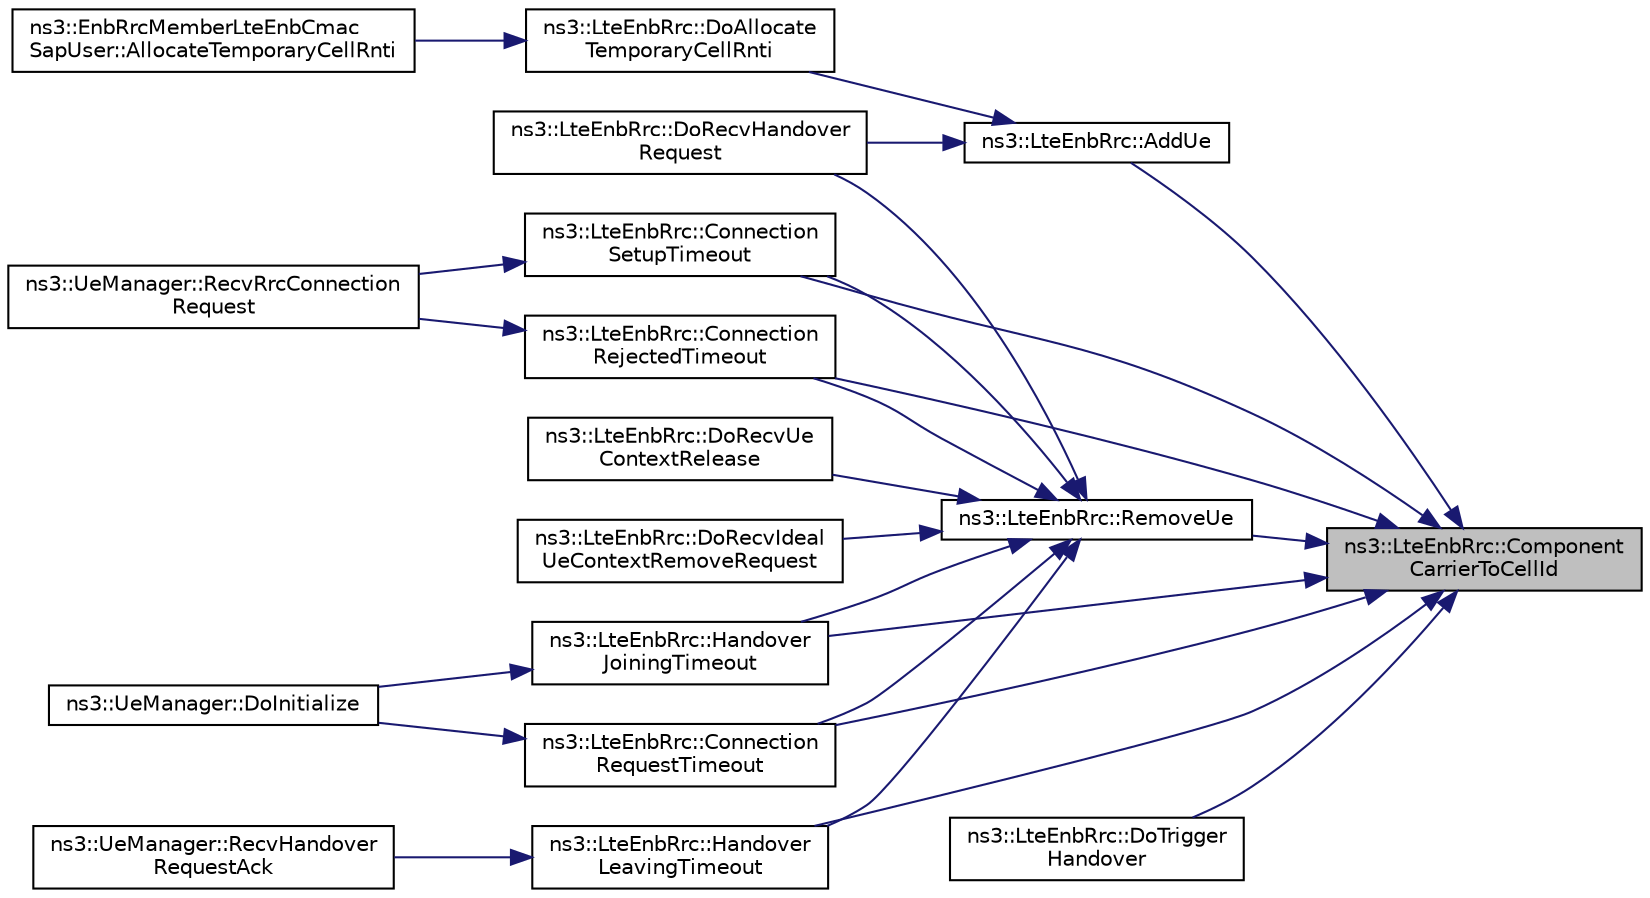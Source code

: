 digraph "ns3::LteEnbRrc::ComponentCarrierToCellId"
{
 // LATEX_PDF_SIZE
  edge [fontname="Helvetica",fontsize="10",labelfontname="Helvetica",labelfontsize="10"];
  node [fontname="Helvetica",fontsize="10",shape=record];
  rankdir="RL";
  Node1 [label="ns3::LteEnbRrc::Component\lCarrierToCellId",height=0.2,width=0.4,color="black", fillcolor="grey75", style="filled", fontcolor="black",tooltip="convert the component carrier id to cell id"];
  Node1 -> Node2 [dir="back",color="midnightblue",fontsize="10",style="solid",fontname="Helvetica"];
  Node2 [label="ns3::LteEnbRrc::AddUe",height=0.2,width=0.4,color="black", fillcolor="white", style="filled",URL="$classns3_1_1_lte_enb_rrc.html#a524c7c09828bc1c66cd39de54001dd01",tooltip="Allocate a new RNTI for a new UE."];
  Node2 -> Node3 [dir="back",color="midnightblue",fontsize="10",style="solid",fontname="Helvetica"];
  Node3 [label="ns3::LteEnbRrc::DoAllocate\lTemporaryCellRnti",height=0.2,width=0.4,color="black", fillcolor="white", style="filled",URL="$classns3_1_1_lte_enb_rrc.html#adc904dd5bf00926b962d7cde4ce114d1",tooltip="Allocate temporary cell RNTI function."];
  Node3 -> Node4 [dir="back",color="midnightblue",fontsize="10",style="solid",fontname="Helvetica"];
  Node4 [label="ns3::EnbRrcMemberLteEnbCmac\lSapUser::AllocateTemporaryCellRnti",height=0.2,width=0.4,color="black", fillcolor="white", style="filled",URL="$classns3_1_1_enb_rrc_member_lte_enb_cmac_sap_user.html#a1351a4b6fc3e5efc4b5a6b3c4d2e7dd3",tooltip="request the allocation of a Temporary C-RNTI"];
  Node2 -> Node5 [dir="back",color="midnightblue",fontsize="10",style="solid",fontname="Helvetica"];
  Node5 [label="ns3::LteEnbRrc::DoRecvHandover\lRequest",height=0.2,width=0.4,color="black", fillcolor="white", style="filled",URL="$classns3_1_1_lte_enb_rrc.html#a26c697a526a9538f8778481f7cf08906",tooltip="Receive handover request function."];
  Node1 -> Node6 [dir="back",color="midnightblue",fontsize="10",style="solid",fontname="Helvetica"];
  Node6 [label="ns3::LteEnbRrc::Connection\lRejectedTimeout",height=0.2,width=0.4,color="black", fillcolor="white", style="filled",URL="$classns3_1_1_lte_enb_rrc.html#accc2939d256646bf19abd915f13c0d68",tooltip="Method triggered a while after sending RRC Connection Rejected."];
  Node6 -> Node7 [dir="back",color="midnightblue",fontsize="10",style="solid",fontname="Helvetica"];
  Node7 [label="ns3::UeManager::RecvRrcConnection\lRequest",height=0.2,width=0.4,color="black", fillcolor="white", style="filled",URL="$classns3_1_1_ue_manager.html#af0959818ae542240ccf1caa2b3da19ab",tooltip="Implement the LteEnbRrcSapProvider::RecvRrcConnectionRequest interface."];
  Node1 -> Node8 [dir="back",color="midnightblue",fontsize="10",style="solid",fontname="Helvetica"];
  Node8 [label="ns3::LteEnbRrc::Connection\lRequestTimeout",height=0.2,width=0.4,color="black", fillcolor="white", style="filled",URL="$classns3_1_1_lte_enb_rrc.html#ad7992d8a886b60ee953879d9b5d37dca",tooltip="Method triggered when a UE is expected to request for connection but does not do so in a reasonable t..."];
  Node8 -> Node9 [dir="back",color="midnightblue",fontsize="10",style="solid",fontname="Helvetica"];
  Node9 [label="ns3::UeManager::DoInitialize",height=0.2,width=0.4,color="black", fillcolor="white", style="filled",URL="$classns3_1_1_ue_manager.html#ae7036651fc161b02ede5c77f57a35982",tooltip="Initialize() implementation."];
  Node1 -> Node10 [dir="back",color="midnightblue",fontsize="10",style="solid",fontname="Helvetica"];
  Node10 [label="ns3::LteEnbRrc::Connection\lSetupTimeout",height=0.2,width=0.4,color="black", fillcolor="white", style="filled",URL="$classns3_1_1_lte_enb_rrc.html#ac0af0fbbf09bc66c0ebd5be00c69aa7c",tooltip="Method triggered when a UE is expected to complete a connection setup procedure but does not do so in..."];
  Node10 -> Node7 [dir="back",color="midnightblue",fontsize="10",style="solid",fontname="Helvetica"];
  Node1 -> Node11 [dir="back",color="midnightblue",fontsize="10",style="solid",fontname="Helvetica"];
  Node11 [label="ns3::LteEnbRrc::DoTrigger\lHandover",height=0.2,width=0.4,color="black", fillcolor="white", style="filled",URL="$classns3_1_1_lte_enb_rrc.html#af49f5004e84050871c872de398f4defe",tooltip="Trigger handover function."];
  Node1 -> Node12 [dir="back",color="midnightblue",fontsize="10",style="solid",fontname="Helvetica"];
  Node12 [label="ns3::LteEnbRrc::Handover\lJoiningTimeout",height=0.2,width=0.4,color="black", fillcolor="white", style="filled",URL="$classns3_1_1_lte_enb_rrc.html#a8374075a52ca40290d3f15e253ef94ff",tooltip="Method triggered when a UE is expected to join the cell for a handover but does not do so in a reason..."];
  Node12 -> Node9 [dir="back",color="midnightblue",fontsize="10",style="solid",fontname="Helvetica"];
  Node1 -> Node13 [dir="back",color="midnightblue",fontsize="10",style="solid",fontname="Helvetica"];
  Node13 [label="ns3::LteEnbRrc::Handover\lLeavingTimeout",height=0.2,width=0.4,color="black", fillcolor="white", style="filled",URL="$classns3_1_1_lte_enb_rrc.html#a3ded0535ab2c7f5b1346cf787745d06d",tooltip="Method triggered when a UE is expected to leave a cell for a handover but no feedback is received in ..."];
  Node13 -> Node14 [dir="back",color="midnightblue",fontsize="10",style="solid",fontname="Helvetica"];
  Node14 [label="ns3::UeManager::RecvHandover\lRequestAck",height=0.2,width=0.4,color="black", fillcolor="white", style="filled",URL="$classns3_1_1_ue_manager.html#ad2e93daf91532b0fd263355b2416330d",tooltip="take the necessary actions in response to the reception of an X2 HANDOVER REQUEST ACK message"];
  Node1 -> Node15 [dir="back",color="midnightblue",fontsize="10",style="solid",fontname="Helvetica"];
  Node15 [label="ns3::LteEnbRrc::RemoveUe",height=0.2,width=0.4,color="black", fillcolor="white", style="filled",URL="$classns3_1_1_lte_enb_rrc.html#a0e507111feeaf6e7f34555b6141525f7",tooltip="remove a UE from the cell"];
  Node15 -> Node6 [dir="back",color="midnightblue",fontsize="10",style="solid",fontname="Helvetica"];
  Node15 -> Node8 [dir="back",color="midnightblue",fontsize="10",style="solid",fontname="Helvetica"];
  Node15 -> Node10 [dir="back",color="midnightblue",fontsize="10",style="solid",fontname="Helvetica"];
  Node15 -> Node5 [dir="back",color="midnightblue",fontsize="10",style="solid",fontname="Helvetica"];
  Node15 -> Node16 [dir="back",color="midnightblue",fontsize="10",style="solid",fontname="Helvetica"];
  Node16 [label="ns3::LteEnbRrc::DoRecvIdeal\lUeContextRemoveRequest",height=0.2,width=0.4,color="black", fillcolor="white", style="filled",URL="$classns3_1_1_lte_enb_rrc.html#af525cb25bb4708215791355726126f1d",tooltip="Part of the RRC protocol."];
  Node15 -> Node17 [dir="back",color="midnightblue",fontsize="10",style="solid",fontname="Helvetica"];
  Node17 [label="ns3::LteEnbRrc::DoRecvUe\lContextRelease",height=0.2,width=0.4,color="black", fillcolor="white", style="filled",URL="$classns3_1_1_lte_enb_rrc.html#acd8dc1935301185b71e736d04128d1fd",tooltip="Receive UE context release function."];
  Node15 -> Node12 [dir="back",color="midnightblue",fontsize="10",style="solid",fontname="Helvetica"];
  Node15 -> Node13 [dir="back",color="midnightblue",fontsize="10",style="solid",fontname="Helvetica"];
}
